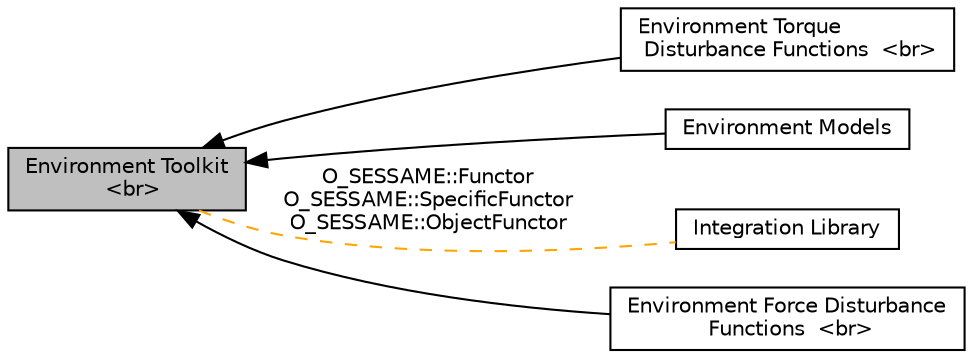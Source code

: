digraph "Environment Toolkit  &lt;br&gt;"
{
  edge [fontname="Helvetica",fontsize="10",labelfontname="Helvetica",labelfontsize="10"];
  node [fontname="Helvetica",fontsize="10",shape=box];
  rankdir=LR;
  Node4 [label="Environment Torque\l Disturbance Functions  \<br\>",height=0.2,width=0.4,color="black", fillcolor="white", style="filled",URL="$group__EnvironmentTorqueFunctions.html",tooltip=" "];
  Node2 [label="Environment Models",height=0.2,width=0.4,color="black", fillcolor="white", style="filled",URL="$group__EnvironmentModels.html",tooltip="Collection of models of the environment of a central body."];
  Node1 [label="Environment Toolkit\l  \<br\>",height=0.2,width=0.4,color="black", fillcolor="grey75", style="filled", fontcolor="black",tooltip=" "];
  Node5 [label="Integration Library",height=0.2,width=0.4,color="black", fillcolor="white", style="filled",URL="$group__IntegrationLibrary.html",tooltip=" "];
  Node3 [label="Environment Force Disturbance\l Functions  \<br\>",height=0.2,width=0.4,color="black", fillcolor="white", style="filled",URL="$group__EnvironmentForceFunctions.html",tooltip=" "];
  Node1->Node2 [shape=plaintext, dir="back", style="solid"];
  Node1->Node3 [shape=plaintext, dir="back", style="solid"];
  Node1->Node4 [shape=plaintext, dir="back", style="solid"];
  Node1->Node5 [shape=plaintext, label="O_SESSAME::Functor\nO_SESSAME::SpecificFunctor\nO_SESSAME::ObjectFunctor", color="orange", dir="none", style="dashed"];
}
